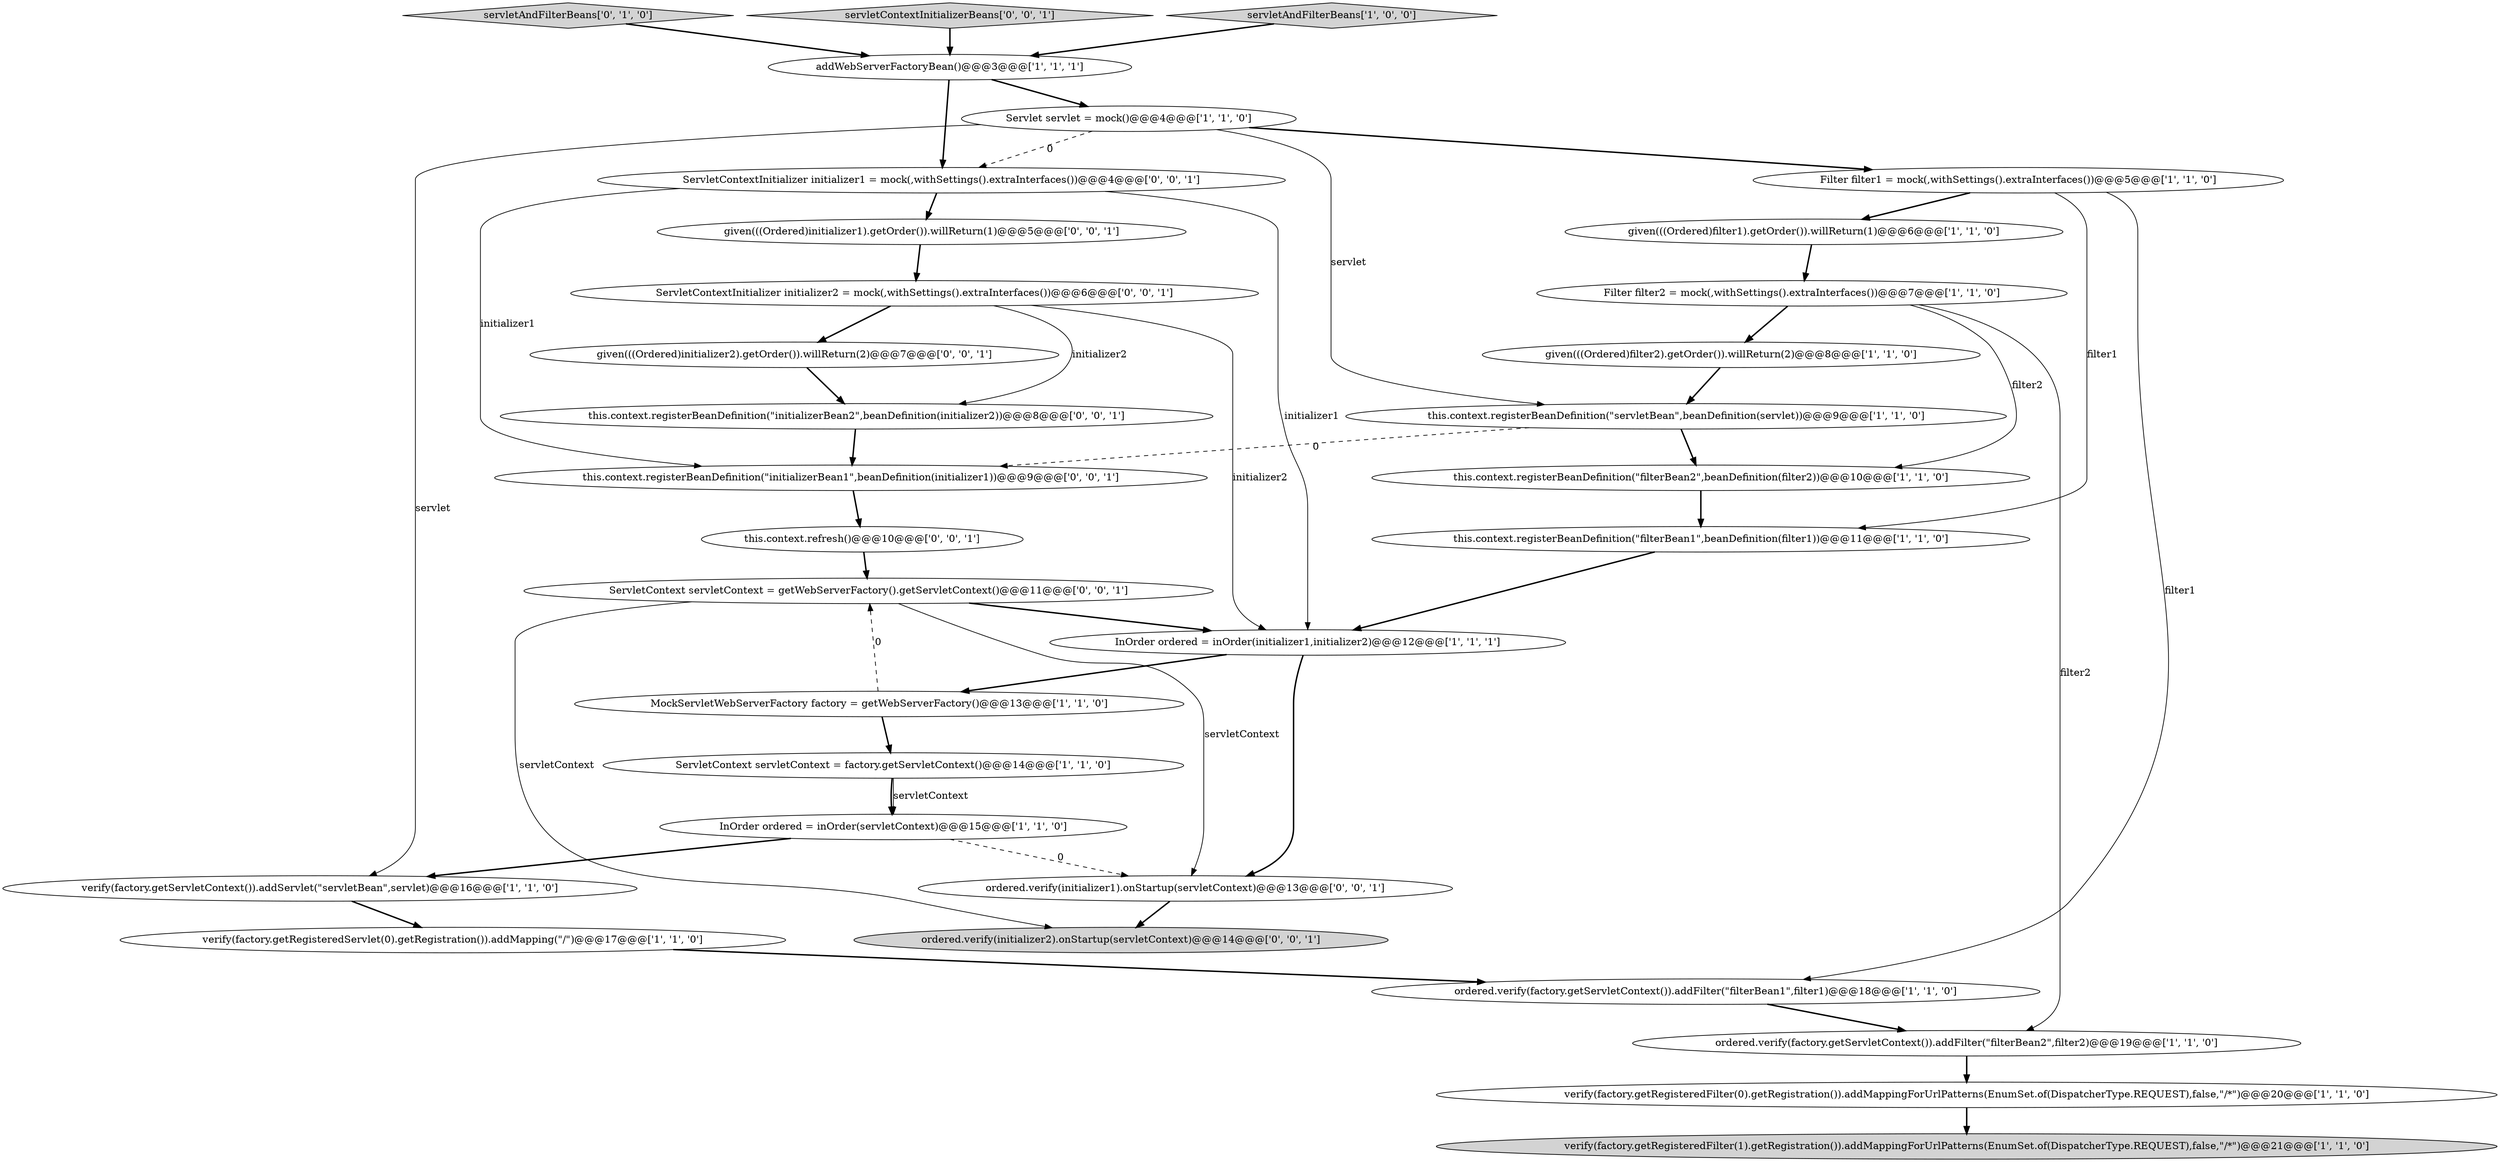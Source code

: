 digraph {
20 [style = filled, label = "servletAndFilterBeans['0', '1', '0']", fillcolor = lightgray, shape = diamond image = "AAA0AAABBB2BBB"];
4 [style = filled, label = "this.context.registerBeanDefinition(\"servletBean\",beanDefinition(servlet))@@@9@@@['1', '1', '0']", fillcolor = white, shape = ellipse image = "AAA0AAABBB1BBB"];
15 [style = filled, label = "verify(factory.getServletContext()).addServlet(\"servletBean\",servlet)@@@16@@@['1', '1', '0']", fillcolor = white, shape = ellipse image = "AAA0AAABBB1BBB"];
0 [style = filled, label = "InOrder ordered = inOrder(servletContext)@@@15@@@['1', '1', '0']", fillcolor = white, shape = ellipse image = "AAA0AAABBB1BBB"];
16 [style = filled, label = "ordered.verify(factory.getServletContext()).addFilter(\"filterBean1\",filter1)@@@18@@@['1', '1', '0']", fillcolor = white, shape = ellipse image = "AAA0AAABBB1BBB"];
6 [style = filled, label = "ServletContext servletContext = factory.getServletContext()@@@14@@@['1', '1', '0']", fillcolor = white, shape = ellipse image = "AAA0AAABBB1BBB"];
22 [style = filled, label = "servletContextInitializerBeans['0', '0', '1']", fillcolor = lightgray, shape = diamond image = "AAA0AAABBB3BBB"];
21 [style = filled, label = "this.context.registerBeanDefinition(\"initializerBean2\",beanDefinition(initializer2))@@@8@@@['0', '0', '1']", fillcolor = white, shape = ellipse image = "AAA0AAABBB3BBB"];
23 [style = filled, label = "given(((Ordered)initializer1).getOrder()).willReturn(1)@@@5@@@['0', '0', '1']", fillcolor = white, shape = ellipse image = "AAA0AAABBB3BBB"];
17 [style = filled, label = "servletAndFilterBeans['1', '0', '0']", fillcolor = lightgray, shape = diamond image = "AAA0AAABBB1BBB"];
25 [style = filled, label = "given(((Ordered)initializer2).getOrder()).willReturn(2)@@@7@@@['0', '0', '1']", fillcolor = white, shape = ellipse image = "AAA0AAABBB3BBB"];
5 [style = filled, label = "InOrder ordered = inOrder(initializer1,initializer2)@@@12@@@['1', '1', '1']", fillcolor = white, shape = ellipse image = "AAA0AAABBB1BBB"];
8 [style = filled, label = "Servlet servlet = mock()@@@4@@@['1', '1', '0']", fillcolor = white, shape = ellipse image = "AAA0AAABBB1BBB"];
26 [style = filled, label = "ordered.verify(initializer2).onStartup(servletContext)@@@14@@@['0', '0', '1']", fillcolor = lightgray, shape = ellipse image = "AAA0AAABBB3BBB"];
11 [style = filled, label = "addWebServerFactoryBean()@@@3@@@['1', '1', '1']", fillcolor = white, shape = ellipse image = "AAA0AAABBB1BBB"];
14 [style = filled, label = "verify(factory.getRegisteredFilter(0).getRegistration()).addMappingForUrlPatterns(EnumSet.of(DispatcherType.REQUEST),false,\"/*\")@@@20@@@['1', '1', '0']", fillcolor = white, shape = ellipse image = "AAA0AAABBB1BBB"];
28 [style = filled, label = "this.context.refresh()@@@10@@@['0', '0', '1']", fillcolor = white, shape = ellipse image = "AAA0AAABBB3BBB"];
13 [style = filled, label = "this.context.registerBeanDefinition(\"filterBean1\",beanDefinition(filter1))@@@11@@@['1', '1', '0']", fillcolor = white, shape = ellipse image = "AAA0AAABBB1BBB"];
10 [style = filled, label = "Filter filter2 = mock(,withSettings().extraInterfaces())@@@7@@@['1', '1', '0']", fillcolor = white, shape = ellipse image = "AAA0AAABBB1BBB"];
12 [style = filled, label = "verify(factory.getRegisteredServlet(0).getRegistration()).addMapping(\"/\")@@@17@@@['1', '1', '0']", fillcolor = white, shape = ellipse image = "AAA0AAABBB1BBB"];
19 [style = filled, label = "Filter filter1 = mock(,withSettings().extraInterfaces())@@@5@@@['1', '1', '0']", fillcolor = white, shape = ellipse image = "AAA0AAABBB1BBB"];
1 [style = filled, label = "verify(factory.getRegisteredFilter(1).getRegistration()).addMappingForUrlPatterns(EnumSet.of(DispatcherType.REQUEST),false,\"/*\")@@@21@@@['1', '1', '0']", fillcolor = lightgray, shape = ellipse image = "AAA0AAABBB1BBB"];
31 [style = filled, label = "this.context.registerBeanDefinition(\"initializerBean1\",beanDefinition(initializer1))@@@9@@@['0', '0', '1']", fillcolor = white, shape = ellipse image = "AAA0AAABBB3BBB"];
2 [style = filled, label = "this.context.registerBeanDefinition(\"filterBean2\",beanDefinition(filter2))@@@10@@@['1', '1', '0']", fillcolor = white, shape = ellipse image = "AAA0AAABBB1BBB"];
9 [style = filled, label = "MockServletWebServerFactory factory = getWebServerFactory()@@@13@@@['1', '1', '0']", fillcolor = white, shape = ellipse image = "AAA0AAABBB1BBB"];
24 [style = filled, label = "ordered.verify(initializer1).onStartup(servletContext)@@@13@@@['0', '0', '1']", fillcolor = white, shape = ellipse image = "AAA0AAABBB3BBB"];
27 [style = filled, label = "ServletContext servletContext = getWebServerFactory().getServletContext()@@@11@@@['0', '0', '1']", fillcolor = white, shape = ellipse image = "AAA0AAABBB3BBB"];
18 [style = filled, label = "given(((Ordered)filter1).getOrder()).willReturn(1)@@@6@@@['1', '1', '0']", fillcolor = white, shape = ellipse image = "AAA0AAABBB1BBB"];
29 [style = filled, label = "ServletContextInitializer initializer1 = mock(,withSettings().extraInterfaces())@@@4@@@['0', '0', '1']", fillcolor = white, shape = ellipse image = "AAA0AAABBB3BBB"];
3 [style = filled, label = "ordered.verify(factory.getServletContext()).addFilter(\"filterBean2\",filter2)@@@19@@@['1', '1', '0']", fillcolor = white, shape = ellipse image = "AAA0AAABBB1BBB"];
30 [style = filled, label = "ServletContextInitializer initializer2 = mock(,withSettings().extraInterfaces())@@@6@@@['0', '0', '1']", fillcolor = white, shape = ellipse image = "AAA0AAABBB3BBB"];
7 [style = filled, label = "given(((Ordered)filter2).getOrder()).willReturn(2)@@@8@@@['1', '1', '0']", fillcolor = white, shape = ellipse image = "AAA0AAABBB1BBB"];
30->5 [style = solid, label="initializer2"];
16->3 [style = bold, label=""];
19->18 [style = bold, label=""];
10->3 [style = solid, label="filter2"];
8->4 [style = solid, label="servlet"];
23->30 [style = bold, label=""];
5->9 [style = bold, label=""];
27->26 [style = solid, label="servletContext"];
8->19 [style = bold, label=""];
3->14 [style = bold, label=""];
30->21 [style = solid, label="initializer2"];
4->31 [style = dashed, label="0"];
11->29 [style = bold, label=""];
9->27 [style = dashed, label="0"];
30->25 [style = bold, label=""];
6->0 [style = bold, label=""];
12->16 [style = bold, label=""];
4->2 [style = bold, label=""];
7->4 [style = bold, label=""];
29->23 [style = bold, label=""];
27->24 [style = solid, label="servletContext"];
10->7 [style = bold, label=""];
0->15 [style = bold, label=""];
14->1 [style = bold, label=""];
9->6 [style = bold, label=""];
2->13 [style = bold, label=""];
6->0 [style = solid, label="servletContext"];
29->5 [style = solid, label="initializer1"];
24->26 [style = bold, label=""];
21->31 [style = bold, label=""];
18->10 [style = bold, label=""];
19->16 [style = solid, label="filter1"];
29->31 [style = solid, label="initializer1"];
5->24 [style = bold, label=""];
19->13 [style = solid, label="filter1"];
13->5 [style = bold, label=""];
0->24 [style = dashed, label="0"];
11->8 [style = bold, label=""];
15->12 [style = bold, label=""];
10->2 [style = solid, label="filter2"];
31->28 [style = bold, label=""];
28->27 [style = bold, label=""];
27->5 [style = bold, label=""];
8->15 [style = solid, label="servlet"];
22->11 [style = bold, label=""];
8->29 [style = dashed, label="0"];
25->21 [style = bold, label=""];
20->11 [style = bold, label=""];
17->11 [style = bold, label=""];
}
